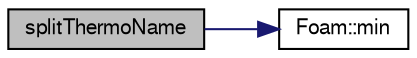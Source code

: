 digraph "splitThermoName"
{
  bgcolor="transparent";
  edge [fontname="FreeSans",fontsize="10",labelfontname="FreeSans",labelfontsize="10"];
  node [fontname="FreeSans",fontsize="10",shape=record];
  rankdir="LR";
  Node1303 [label="splitThermoName",height=0.2,width=0.4,color="black", fillcolor="grey75", style="filled", fontcolor="black"];
  Node1303 -> Node1304 [color="midnightblue",fontsize="10",style="solid",fontname="FreeSans"];
  Node1304 [label="Foam::min",height=0.2,width=0.4,color="black",URL="$a21124.html#a253e112ad2d56d96230ff39ea7f442dc"];
}
